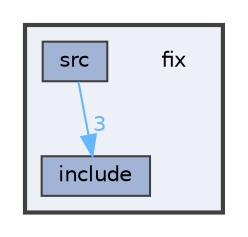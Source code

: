 digraph "fix"
{
 // LATEX_PDF_SIZE
  bgcolor="transparent";
  edge [fontname=Helvetica,fontsize=10,labelfontname=Helvetica,labelfontsize=10];
  node [fontname=Helvetica,fontsize=10,shape=box,height=0.2,width=0.4];
  compound=true
  subgraph clusterdir_b4d3f8626c96dc550d2abab171042708 {
    graph [ bgcolor="#edf0f7", pencolor="grey25", label="", fontname=Helvetica,fontsize=10 style="filled,bold", URL="dir_b4d3f8626c96dc550d2abab171042708.html",tooltip=""]
    dir_b4d3f8626c96dc550d2abab171042708 [shape=plaintext, label="fix"];
  dir_89efffde112328066e4d76293b7b46ef [label="include", fillcolor="#a2b4d6", color="grey25", style="filled", URL="dir_89efffde112328066e4d76293b7b46ef.html",tooltip=""];
  dir_bbd8446978d4a1302b28bebd27a682d3 [label="src", fillcolor="#a2b4d6", color="grey25", style="filled", URL="dir_bbd8446978d4a1302b28bebd27a682d3.html",tooltip=""];
  }
  dir_bbd8446978d4a1302b28bebd27a682d3->dir_89efffde112328066e4d76293b7b46ef [headlabel="3", labeldistance=1.5 headhref="dir_000007_000005.html" href="dir_000007_000005.html" color="steelblue1" fontcolor="steelblue1"];
}

